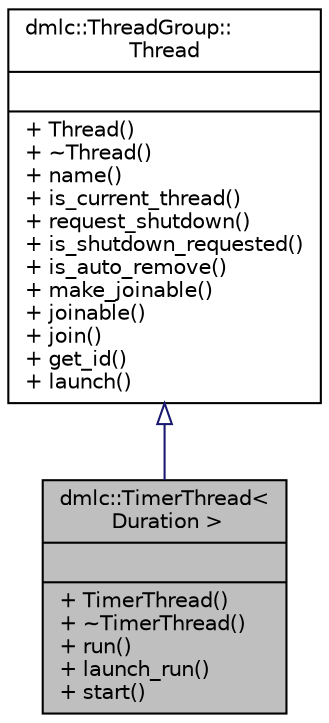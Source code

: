 digraph "dmlc::TimerThread&lt; Duration &gt;"
{
 // LATEX_PDF_SIZE
  edge [fontname="Helvetica",fontsize="10",labelfontname="Helvetica",labelfontsize="10"];
  node [fontname="Helvetica",fontsize="10",shape=record];
  Node1 [label="{dmlc::TimerThread\<\l Duration \>\n||+ TimerThread()\l+ ~TimerThread()\l+ run()\l+ launch_run()\l+ start()\l}",height=0.2,width=0.4,color="black", fillcolor="grey75", style="filled", fontcolor="black",tooltip="Managed timer thread."];
  Node2 -> Node1 [dir="back",color="midnightblue",fontsize="10",style="solid",arrowtail="onormal",fontname="Helvetica"];
  Node2 [label="{dmlc::ThreadGroup::\lThread\n||+ Thread()\l+ ~Thread()\l+ name()\l+ is_current_thread()\l+ request_shutdown()\l+ is_shutdown_requested()\l+ is_auto_remove()\l+ make_joinable()\l+ joinable()\l+ join()\l+ get_id()\l+ launch()\l}",height=0.2,width=0.4,color="black", fillcolor="white", style="filled",URL="$classdmlc_1_1ThreadGroup_1_1Thread.html",tooltip="Lifecycle-managed thread (used by ThreadGroup)"];
}
